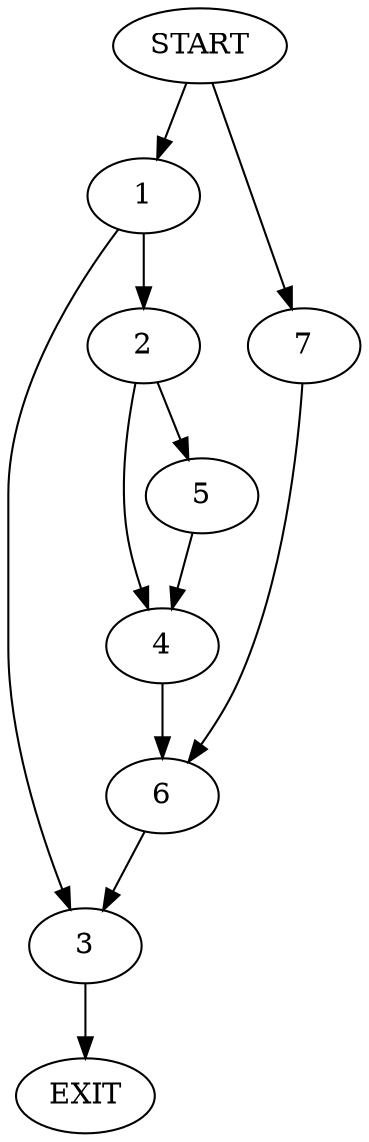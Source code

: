 digraph {
0 [label="START"]
8 [label="EXIT"]
0 -> 1
1 -> 2
1 -> 3
3 -> 8
2 -> 4
2 -> 5
5 -> 4
4 -> 6
6 -> 3
0 -> 7
7 -> 6
}
